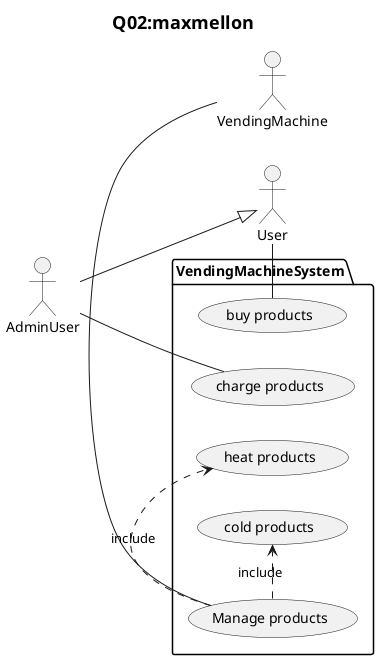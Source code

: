 @startuml Q02.png
title <size:18>Q02:maxmellon</size>
actor User as user
actor AdminUser as admin
actor VendingMachine as vending
user <|-up- admin

left to right direction

package "VendingMachineSystem" {

  usecase (buy products)    as buyCase
  usecase (charge products) as chargeCase
  usecase (Manage products) as manageCase
  usecase (heat products)   as heat
  usecase (cold products)   as cold

  user    -ri- buyCase
  admin   -ri- chargeCase
  vending -le- manageCase

  manageCase .ri.> heat : include
  manageCase .ri.> cold : include
}
@enduml
